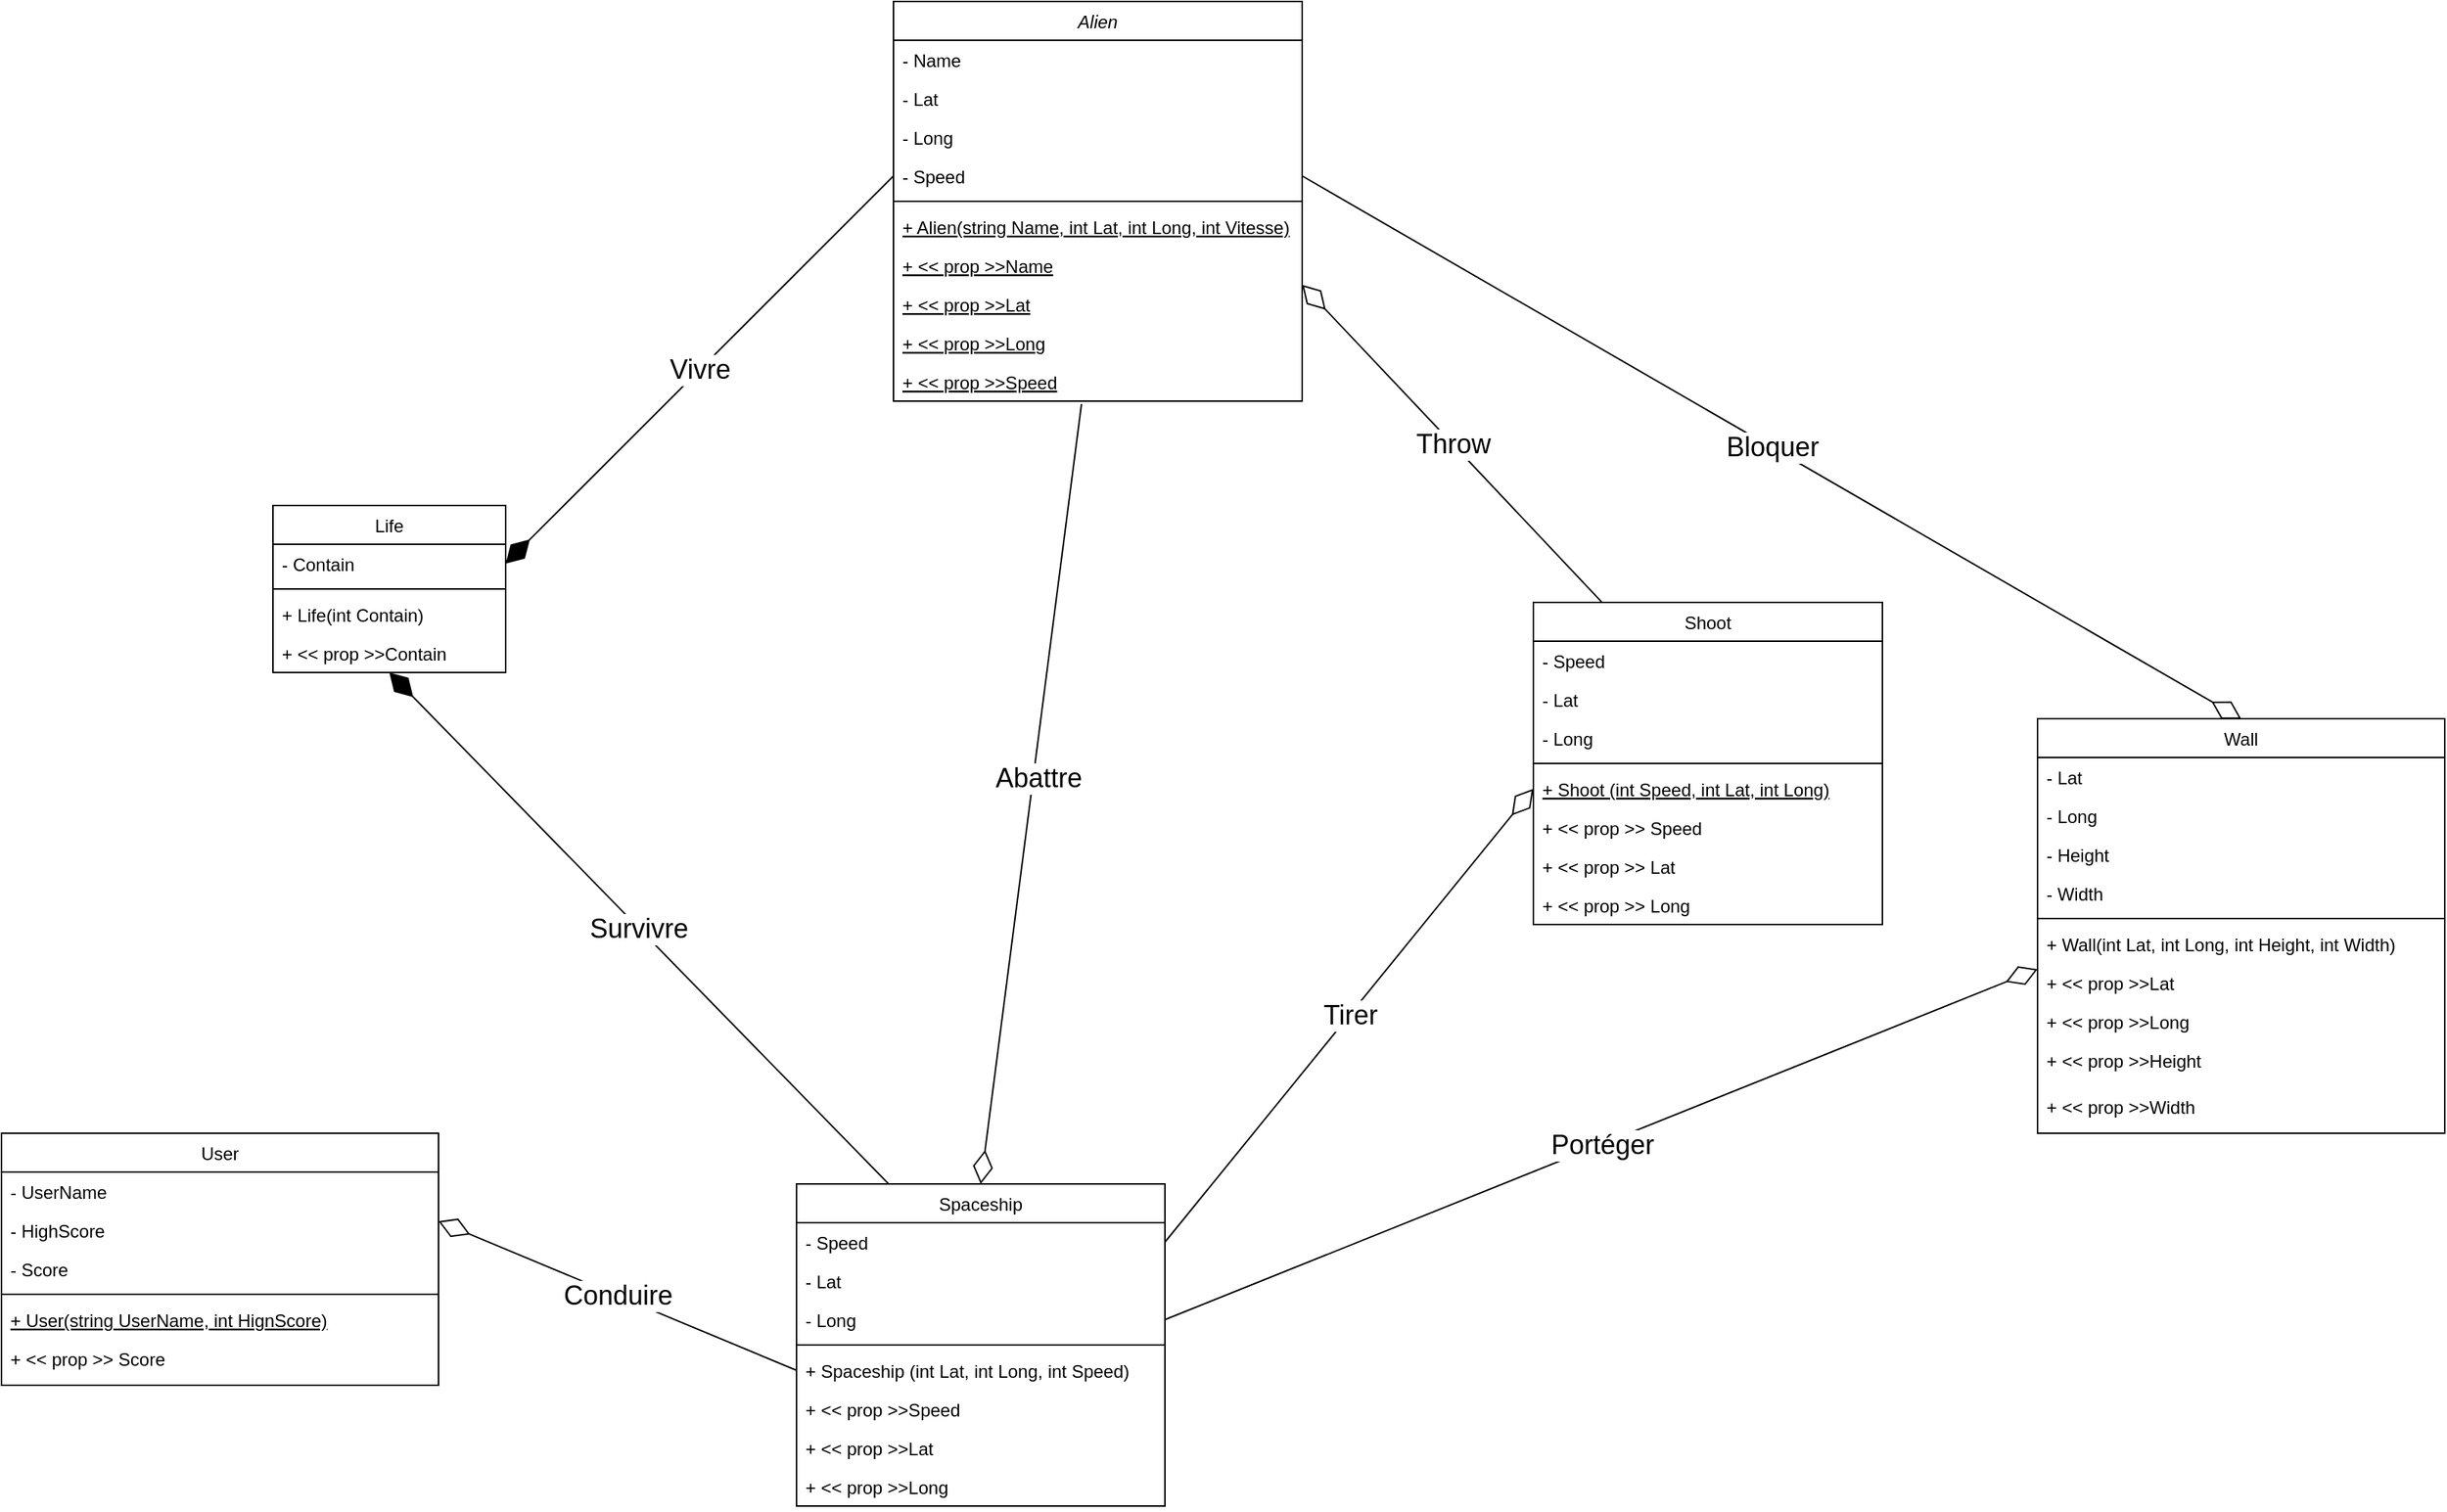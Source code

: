 <mxfile version="20.4.0" type="device"><diagram id="C5RBs43oDa-KdzZeNtuy" name="Page-1"><mxGraphModel dx="4117" dy="993" grid="1" gridSize="13" guides="1" tooltips="1" connect="1" arrows="1" fold="1" page="1" pageScale="1" pageWidth="2339" pageHeight="3300" math="0" shadow="0"><root><mxCell id="WIyWlLk6GJQsqaUBKTNV-0"/><mxCell id="WIyWlLk6GJQsqaUBKTNV-1" parent="WIyWlLk6GJQsqaUBKTNV-0"/><mxCell id="zkfFHV4jXpPFQw0GAbJ--0" value="Alien" style="swimlane;fontStyle=2;align=center;verticalAlign=top;childLayout=stackLayout;horizontal=1;startSize=26;horizontalStack=0;resizeParent=1;resizeLast=0;collapsible=1;marginBottom=0;rounded=0;shadow=0;strokeWidth=1;" parent="WIyWlLk6GJQsqaUBKTNV-1" vertex="1"><mxGeometry x="416" y="429" width="274" height="268" as="geometry"><mxRectangle x="230" y="140" width="160" height="26" as="alternateBounds"/></mxGeometry></mxCell><mxCell id="zkfFHV4jXpPFQw0GAbJ--1" value="- Name" style="text;align=left;verticalAlign=top;spacingLeft=4;spacingRight=4;overflow=hidden;rotatable=0;points=[[0,0.5],[1,0.5]];portConstraint=eastwest;" parent="zkfFHV4jXpPFQw0GAbJ--0" vertex="1"><mxGeometry y="26" width="274" height="26" as="geometry"/></mxCell><mxCell id="zkfFHV4jXpPFQw0GAbJ--2" value="- Lat" style="text;align=left;verticalAlign=top;spacingLeft=4;spacingRight=4;overflow=hidden;rotatable=0;points=[[0,0.5],[1,0.5]];portConstraint=eastwest;rounded=0;shadow=0;html=0;" parent="zkfFHV4jXpPFQw0GAbJ--0" vertex="1"><mxGeometry y="52" width="274" height="26" as="geometry"/></mxCell><mxCell id="zkfFHV4jXpPFQw0GAbJ--3" value="- Long" style="text;align=left;verticalAlign=top;spacingLeft=4;spacingRight=4;overflow=hidden;rotatable=0;points=[[0,0.5],[1,0.5]];portConstraint=eastwest;rounded=0;shadow=0;html=0;" parent="zkfFHV4jXpPFQw0GAbJ--0" vertex="1"><mxGeometry y="78" width="274" height="26" as="geometry"/></mxCell><mxCell id="cAzhCFdR-4WVPl4lDQga-0" value="- Speed" style="text;align=left;verticalAlign=top;spacingLeft=4;spacingRight=4;overflow=hidden;rotatable=0;points=[[0,0.5],[1,0.5]];portConstraint=eastwest;rounded=0;shadow=0;html=0;" parent="zkfFHV4jXpPFQw0GAbJ--0" vertex="1"><mxGeometry y="104" width="274" height="26" as="geometry"/></mxCell><mxCell id="zkfFHV4jXpPFQw0GAbJ--4" value="" style="line;html=1;strokeWidth=1;align=left;verticalAlign=middle;spacingTop=-1;spacingLeft=3;spacingRight=3;rotatable=0;labelPosition=right;points=[];portConstraint=eastwest;" parent="zkfFHV4jXpPFQw0GAbJ--0" vertex="1"><mxGeometry y="130" width="274" height="8" as="geometry"/></mxCell><mxCell id="cAzhCFdR-4WVPl4lDQga-2" value="+ Alien(string Name, int Lat, int Long, int Vitesse)" style="text;align=left;verticalAlign=top;spacingLeft=4;spacingRight=4;overflow=hidden;rotatable=0;points=[[0,0.5],[1,0.5]];portConstraint=eastwest;fontStyle=4" parent="zkfFHV4jXpPFQw0GAbJ--0" vertex="1"><mxGeometry y="138" width="274" height="26" as="geometry"/></mxCell><mxCell id="cAzhCFdR-4WVPl4lDQga-4" value="+ &lt;&lt; prop &gt;&gt;Name" style="text;align=left;verticalAlign=top;spacingLeft=4;spacingRight=4;overflow=hidden;rotatable=0;points=[[0,0.5],[1,0.5]];portConstraint=eastwest;fontStyle=4" parent="zkfFHV4jXpPFQw0GAbJ--0" vertex="1"><mxGeometry y="164" width="274" height="26" as="geometry"/></mxCell><mxCell id="cAzhCFdR-4WVPl4lDQga-5" value="+ &lt;&lt; prop &gt;&gt;Lat" style="text;align=left;verticalAlign=top;spacingLeft=4;spacingRight=4;overflow=hidden;rotatable=0;points=[[0,0.5],[1,0.5]];portConstraint=eastwest;fontStyle=4" parent="zkfFHV4jXpPFQw0GAbJ--0" vertex="1"><mxGeometry y="190" width="274" height="26" as="geometry"/></mxCell><mxCell id="cAzhCFdR-4WVPl4lDQga-7" value="+ &lt;&lt; prop &gt;&gt;Long" style="text;align=left;verticalAlign=top;spacingLeft=4;spacingRight=4;overflow=hidden;rotatable=0;points=[[0,0.5],[1,0.5]];portConstraint=eastwest;fontStyle=4" parent="zkfFHV4jXpPFQw0GAbJ--0" vertex="1"><mxGeometry y="216" width="274" height="26" as="geometry"/></mxCell><mxCell id="cAzhCFdR-4WVPl4lDQga-8" value="+ &lt;&lt; prop &gt;&gt;Speed" style="text;align=left;verticalAlign=top;spacingLeft=4;spacingRight=4;overflow=hidden;rotatable=0;points=[[0,0.5],[1,0.5]];portConstraint=eastwest;fontStyle=4" parent="zkfFHV4jXpPFQw0GAbJ--0" vertex="1"><mxGeometry y="242" width="274" height="26" as="geometry"/></mxCell><mxCell id="QbuKeeOoVJTn9qkHl-sY-11" value="" style="endArrow=diamondThin;html=1;rounded=0;fontSize=18;exitX=0.201;exitY=0.005;exitDx=0;exitDy=0;entryX=0;entryY=0.5;entryDx=0;entryDy=0;endFill=0;startArrow=none;startFill=0;endSize=20;startSize=20;exitPerimeter=0;" parent="zkfFHV4jXpPFQw0GAbJ--0" source="QbuKeeOoVJTn9qkHl-sY-0" edge="1"><mxGeometry relative="1" as="geometry"><mxPoint x="27" y="494" as="sourcePoint"/><mxPoint x="274" y="190" as="targetPoint"/><Array as="points"><mxPoint x="377" y="299"/></Array></mxGeometry></mxCell><mxCell id="QbuKeeOoVJTn9qkHl-sY-12" value="Throw" style="edgeLabel;resizable=0;html=1;align=center;verticalAlign=middle;fontSize=18;" parent="QbuKeeOoVJTn9qkHl-sY-11" connectable="0" vertex="1"><mxGeometry relative="1" as="geometry"/></mxCell><mxCell id="zkfFHV4jXpPFQw0GAbJ--6" value="User" style="swimlane;fontStyle=0;align=center;verticalAlign=top;childLayout=stackLayout;horizontal=1;startSize=26;horizontalStack=0;resizeParent=1;resizeLast=0;collapsible=1;marginBottom=0;rounded=0;shadow=0;strokeWidth=1;" parent="WIyWlLk6GJQsqaUBKTNV-1" vertex="1"><mxGeometry x="-182" y="1188" width="293" height="169" as="geometry"><mxRectangle x="130" y="380" width="160" height="26" as="alternateBounds"/></mxGeometry></mxCell><mxCell id="zkfFHV4jXpPFQw0GAbJ--7" value="- UserName" style="text;align=left;verticalAlign=top;spacingLeft=4;spacingRight=4;overflow=hidden;rotatable=0;points=[[0,0.5],[1,0.5]];portConstraint=eastwest;" parent="zkfFHV4jXpPFQw0GAbJ--6" vertex="1"><mxGeometry y="26" width="293" height="26" as="geometry"/></mxCell><mxCell id="zkfFHV4jXpPFQw0GAbJ--8" value="- HighScore" style="text;align=left;verticalAlign=top;spacingLeft=4;spacingRight=4;overflow=hidden;rotatable=0;points=[[0,0.5],[1,0.5]];portConstraint=eastwest;rounded=0;shadow=0;html=0;" parent="zkfFHV4jXpPFQw0GAbJ--6" vertex="1"><mxGeometry y="52" width="293" height="26" as="geometry"/></mxCell><mxCell id="cAzhCFdR-4WVPl4lDQga-42" value="- Score" style="text;align=left;verticalAlign=top;spacingLeft=4;spacingRight=4;overflow=hidden;rotatable=0;points=[[0,0.5],[1,0.5]];portConstraint=eastwest;rounded=0;shadow=0;html=0;" parent="zkfFHV4jXpPFQw0GAbJ--6" vertex="1"><mxGeometry y="78" width="293" height="26" as="geometry"/></mxCell><mxCell id="zkfFHV4jXpPFQw0GAbJ--9" value="" style="line;html=1;strokeWidth=1;align=left;verticalAlign=middle;spacingTop=-1;spacingLeft=3;spacingRight=3;rotatable=0;labelPosition=right;points=[];portConstraint=eastwest;" parent="zkfFHV4jXpPFQw0GAbJ--6" vertex="1"><mxGeometry y="104" width="293" height="8" as="geometry"/></mxCell><mxCell id="zkfFHV4jXpPFQw0GAbJ--10" value="+ User(string UserName, int HignScore)" style="text;align=left;verticalAlign=top;spacingLeft=4;spacingRight=4;overflow=hidden;rotatable=0;points=[[0,0.5],[1,0.5]];portConstraint=eastwest;fontStyle=4" parent="zkfFHV4jXpPFQw0GAbJ--6" vertex="1"><mxGeometry y="112" width="293" height="26" as="geometry"/></mxCell><mxCell id="zkfFHV4jXpPFQw0GAbJ--11" value="+ &lt;&lt; prop &gt;&gt; Score" style="text;align=left;verticalAlign=top;spacingLeft=4;spacingRight=4;overflow=hidden;rotatable=0;points=[[0,0.5],[1,0.5]];portConstraint=eastwest;" parent="zkfFHV4jXpPFQw0GAbJ--6" vertex="1"><mxGeometry y="138" width="293" height="26" as="geometry"/></mxCell><mxCell id="zkfFHV4jXpPFQw0GAbJ--17" value="Spaceship" style="swimlane;fontStyle=0;align=center;verticalAlign=top;childLayout=stackLayout;horizontal=1;startSize=26;horizontalStack=0;resizeParent=1;resizeLast=0;collapsible=1;marginBottom=0;rounded=0;shadow=0;strokeWidth=1;" parent="WIyWlLk6GJQsqaUBKTNV-1" vertex="1"><mxGeometry x="351" y="1222" width="247" height="216" as="geometry"><mxRectangle x="550" y="140" width="160" height="26" as="alternateBounds"/></mxGeometry></mxCell><mxCell id="zkfFHV4jXpPFQw0GAbJ--18" value="- Speed" style="text;align=left;verticalAlign=top;spacingLeft=4;spacingRight=4;overflow=hidden;rotatable=0;points=[[0,0.5],[1,0.5]];portConstraint=eastwest;" parent="zkfFHV4jXpPFQw0GAbJ--17" vertex="1"><mxGeometry y="26" width="247" height="26" as="geometry"/></mxCell><mxCell id="zkfFHV4jXpPFQw0GAbJ--20" value="- Lat" style="text;align=left;verticalAlign=top;spacingLeft=4;spacingRight=4;overflow=hidden;rotatable=0;points=[[0,0.5],[1,0.5]];portConstraint=eastwest;rounded=0;shadow=0;html=0;" parent="zkfFHV4jXpPFQw0GAbJ--17" vertex="1"><mxGeometry y="52" width="247" height="26" as="geometry"/></mxCell><mxCell id="zkfFHV4jXpPFQw0GAbJ--21" value="- Long" style="text;align=left;verticalAlign=top;spacingLeft=4;spacingRight=4;overflow=hidden;rotatable=0;points=[[0,0.5],[1,0.5]];portConstraint=eastwest;rounded=0;shadow=0;html=0;" parent="zkfFHV4jXpPFQw0GAbJ--17" vertex="1"><mxGeometry y="78" width="247" height="26" as="geometry"/></mxCell><mxCell id="zkfFHV4jXpPFQw0GAbJ--23" value="" style="line;html=1;strokeWidth=1;align=left;verticalAlign=middle;spacingTop=-1;spacingLeft=3;spacingRight=3;rotatable=0;labelPosition=right;points=[];portConstraint=eastwest;" parent="zkfFHV4jXpPFQw0GAbJ--17" vertex="1"><mxGeometry y="104" width="247" height="8" as="geometry"/></mxCell><mxCell id="zkfFHV4jXpPFQw0GAbJ--24" value="+ Spaceship (int Lat, int Long, int Speed)" style="text;align=left;verticalAlign=top;spacingLeft=4;spacingRight=4;overflow=hidden;rotatable=0;points=[[0,0.5],[1,0.5]];portConstraint=eastwest;" parent="zkfFHV4jXpPFQw0GAbJ--17" vertex="1"><mxGeometry y="112" width="247" height="26" as="geometry"/></mxCell><mxCell id="cAzhCFdR-4WVPl4lDQga-45" value="+ &lt;&lt; prop &gt;&gt;Speed" style="text;align=left;verticalAlign=top;spacingLeft=4;spacingRight=4;overflow=hidden;rotatable=0;points=[[0,0.5],[1,0.5]];portConstraint=eastwest;" parent="zkfFHV4jXpPFQw0GAbJ--17" vertex="1"><mxGeometry y="138" width="247" height="26" as="geometry"/></mxCell><mxCell id="zkfFHV4jXpPFQw0GAbJ--25" value="+ &lt;&lt; prop &gt;&gt;Lat" style="text;align=left;verticalAlign=top;spacingLeft=4;spacingRight=4;overflow=hidden;rotatable=0;points=[[0,0.5],[1,0.5]];portConstraint=eastwest;" parent="zkfFHV4jXpPFQw0GAbJ--17" vertex="1"><mxGeometry y="164" width="247" height="26" as="geometry"/></mxCell><mxCell id="cAzhCFdR-4WVPl4lDQga-10" value="+ &lt;&lt; prop &gt;&gt;Long" style="text;align=left;verticalAlign=top;spacingLeft=4;spacingRight=4;overflow=hidden;rotatable=0;points=[[0,0.5],[1,0.5]];portConstraint=eastwest;" parent="zkfFHV4jXpPFQw0GAbJ--17" vertex="1"><mxGeometry y="190" width="247" height="26" as="geometry"/></mxCell><mxCell id="cAzhCFdR-4WVPl4lDQga-14" value="Life" style="swimlane;fontStyle=0;align=center;verticalAlign=top;childLayout=stackLayout;horizontal=1;startSize=26;horizontalStack=0;resizeParent=1;resizeLast=0;collapsible=1;marginBottom=0;rounded=0;shadow=0;strokeWidth=1;" parent="WIyWlLk6GJQsqaUBKTNV-1" vertex="1"><mxGeometry y="767" width="156" height="112" as="geometry"><mxRectangle x="550" y="140" width="160" height="26" as="alternateBounds"/></mxGeometry></mxCell><mxCell id="cAzhCFdR-4WVPl4lDQga-15" value="- Contain" style="text;align=left;verticalAlign=top;spacingLeft=4;spacingRight=4;overflow=hidden;rotatable=0;points=[[0,0.5],[1,0.5]];portConstraint=eastwest;" parent="cAzhCFdR-4WVPl4lDQga-14" vertex="1"><mxGeometry y="26" width="156" height="26" as="geometry"/></mxCell><mxCell id="cAzhCFdR-4WVPl4lDQga-19" value="" style="line;html=1;strokeWidth=1;align=left;verticalAlign=middle;spacingTop=-1;spacingLeft=3;spacingRight=3;rotatable=0;labelPosition=right;points=[];portConstraint=eastwest;" parent="cAzhCFdR-4WVPl4lDQga-14" vertex="1"><mxGeometry y="52" width="156" height="8" as="geometry"/></mxCell><mxCell id="cAzhCFdR-4WVPl4lDQga-20" value="+ Life(int Contain)" style="text;align=left;verticalAlign=top;spacingLeft=4;spacingRight=4;overflow=hidden;rotatable=0;points=[[0,0.5],[1,0.5]];portConstraint=eastwest;" parent="cAzhCFdR-4WVPl4lDQga-14" vertex="1"><mxGeometry y="60" width="156" height="26" as="geometry"/></mxCell><mxCell id="cAzhCFdR-4WVPl4lDQga-68" value="+ &lt;&lt; prop &gt;&gt;Contain" style="text;align=left;verticalAlign=top;spacingLeft=4;spacingRight=4;overflow=hidden;rotatable=0;points=[[0,0.5],[1,0.5]];portConstraint=eastwest;" parent="cAzhCFdR-4WVPl4lDQga-14" vertex="1"><mxGeometry y="86" width="156" height="26" as="geometry"/></mxCell><mxCell id="cAzhCFdR-4WVPl4lDQga-25" value="Wall" style="swimlane;fontStyle=0;align=center;verticalAlign=top;childLayout=stackLayout;horizontal=1;startSize=26;horizontalStack=0;resizeParent=1;resizeLast=0;collapsible=1;marginBottom=0;rounded=0;shadow=0;strokeWidth=1;" parent="WIyWlLk6GJQsqaUBKTNV-1" vertex="1"><mxGeometry x="1183" y="910" width="273" height="278" as="geometry"><mxRectangle x="550" y="140" width="160" height="26" as="alternateBounds"/></mxGeometry></mxCell><mxCell id="cAzhCFdR-4WVPl4lDQga-26" value="- Lat" style="text;align=left;verticalAlign=top;spacingLeft=4;spacingRight=4;overflow=hidden;rotatable=0;points=[[0,0.5],[1,0.5]];portConstraint=eastwest;" parent="cAzhCFdR-4WVPl4lDQga-25" vertex="1"><mxGeometry y="26" width="273" height="26" as="geometry"/></mxCell><mxCell id="cAzhCFdR-4WVPl4lDQga-27" value="- Long" style="text;align=left;verticalAlign=top;spacingLeft=4;spacingRight=4;overflow=hidden;rotatable=0;points=[[0,0.5],[1,0.5]];portConstraint=eastwest;rounded=0;shadow=0;html=0;" parent="cAzhCFdR-4WVPl4lDQga-25" vertex="1"><mxGeometry y="52" width="273" height="26" as="geometry"/></mxCell><mxCell id="cAzhCFdR-4WVPl4lDQga-43" value="- Height" style="text;align=left;verticalAlign=top;spacingLeft=4;spacingRight=4;overflow=hidden;rotatable=0;points=[[0,0.5],[1,0.5]];portConstraint=eastwest;rounded=0;shadow=0;html=0;" parent="cAzhCFdR-4WVPl4lDQga-25" vertex="1"><mxGeometry y="78" width="273" height="26" as="geometry"/></mxCell><mxCell id="cAzhCFdR-4WVPl4lDQga-44" value="- Width" style="text;align=left;verticalAlign=top;spacingLeft=4;spacingRight=4;overflow=hidden;rotatable=0;points=[[0,0.5],[1,0.5]];portConstraint=eastwest;rounded=0;shadow=0;html=0;" parent="cAzhCFdR-4WVPl4lDQga-25" vertex="1"><mxGeometry y="104" width="273" height="26" as="geometry"/></mxCell><mxCell id="cAzhCFdR-4WVPl4lDQga-30" value="" style="line;html=1;strokeWidth=1;align=left;verticalAlign=middle;spacingTop=-1;spacingLeft=3;spacingRight=3;rotatable=0;labelPosition=right;points=[];portConstraint=eastwest;" parent="cAzhCFdR-4WVPl4lDQga-25" vertex="1"><mxGeometry y="130" width="273" height="8" as="geometry"/></mxCell><mxCell id="cAzhCFdR-4WVPl4lDQga-31" value="+ Wall(int Lat, int Long, int Height, int Width)" style="text;align=left;verticalAlign=top;spacingLeft=4;spacingRight=4;overflow=hidden;rotatable=0;points=[[0,0.5],[1,0.5]];portConstraint=eastwest;" parent="cAzhCFdR-4WVPl4lDQga-25" vertex="1"><mxGeometry y="138" width="273" height="26" as="geometry"/></mxCell><mxCell id="cAzhCFdR-4WVPl4lDQga-32" value="+ &lt;&lt; prop &gt;&gt;Lat" style="text;align=left;verticalAlign=top;spacingLeft=4;spacingRight=4;overflow=hidden;rotatable=0;points=[[0,0.5],[1,0.5]];portConstraint=eastwest;" parent="cAzhCFdR-4WVPl4lDQga-25" vertex="1"><mxGeometry y="164" width="273" height="26" as="geometry"/></mxCell><mxCell id="cAzhCFdR-4WVPl4lDQga-33" value="+ &lt;&lt; prop &gt;&gt;Long" style="text;align=left;verticalAlign=top;spacingLeft=4;spacingRight=4;overflow=hidden;rotatable=0;points=[[0,0.5],[1,0.5]];portConstraint=eastwest;" parent="cAzhCFdR-4WVPl4lDQga-25" vertex="1"><mxGeometry y="190" width="273" height="26" as="geometry"/></mxCell><mxCell id="cAzhCFdR-4WVPl4lDQga-34" value="+ &lt;&lt; prop &gt;&gt;Height" style="text;align=left;verticalAlign=top;spacingLeft=4;spacingRight=4;overflow=hidden;rotatable=0;points=[[0,0.5],[1,0.5]];portConstraint=eastwest;" parent="cAzhCFdR-4WVPl4lDQga-25" vertex="1"><mxGeometry y="216" width="273" height="31" as="geometry"/></mxCell><mxCell id="cAzhCFdR-4WVPl4lDQga-35" value="+ &lt;&lt; prop &gt;&gt;Width" style="text;align=left;verticalAlign=top;spacingLeft=4;spacingRight=4;overflow=hidden;rotatable=0;points=[[0,0.5],[1,0.5]];portConstraint=eastwest;" parent="cAzhCFdR-4WVPl4lDQga-25" vertex="1"><mxGeometry y="247" width="273" height="31" as="geometry"/></mxCell><mxCell id="cAzhCFdR-4WVPl4lDQga-53" value="Conduire" style="endArrow=diamondThin;html=1;rounded=0;fontSize=18;exitX=0;exitY=0.5;exitDx=0;exitDy=0;entryX=1;entryY=0.269;entryDx=0;entryDy=0;endFill=0;startArrow=none;startFill=0;endSize=20;startSize=20;entryPerimeter=0;" parent="WIyWlLk6GJQsqaUBKTNV-1" source="zkfFHV4jXpPFQw0GAbJ--24" target="zkfFHV4jXpPFQw0GAbJ--8" edge="1"><mxGeometry relative="1" as="geometry"><mxPoint x="211" y="1191" as="sourcePoint"/><mxPoint x="436" y="936" as="targetPoint"/></mxGeometry></mxCell><mxCell id="cAzhCFdR-4WVPl4lDQga-55" value="" style="endArrow=none;html=1;rounded=0;fontSize=18;exitX=0.5;exitY=0;exitDx=0;exitDy=0;entryX=1;entryY=0.5;entryDx=0;entryDy=0;endFill=0;startArrow=diamondThin;startFill=0;endSize=6;startSize=20;fontStyle=1" parent="WIyWlLk6GJQsqaUBKTNV-1" source="cAzhCFdR-4WVPl4lDQga-25" target="cAzhCFdR-4WVPl4lDQga-0" edge="1"><mxGeometry relative="1" as="geometry"><mxPoint x="790" y="793" as="sourcePoint"/><mxPoint x="1015" y="538" as="targetPoint"/></mxGeometry></mxCell><mxCell id="cAzhCFdR-4WVPl4lDQga-56" value="Bloquer" style="edgeLabel;resizable=0;html=1;align=center;verticalAlign=middle;fontSize=18;" parent="cAzhCFdR-4WVPl4lDQga-55" connectable="0" vertex="1"><mxGeometry relative="1" as="geometry"/></mxCell><mxCell id="cAzhCFdR-4WVPl4lDQga-59" value="Abattre" style="endArrow=none;html=1;rounded=0;fontSize=18;exitX=0.5;exitY=0;exitDx=0;exitDy=0;entryX=0.46;entryY=1.077;entryDx=0;entryDy=0;endFill=0;startArrow=diamondThin;startFill=0;endSize=6;startSize=20;entryPerimeter=0;" parent="WIyWlLk6GJQsqaUBKTNV-1" source="zkfFHV4jXpPFQw0GAbJ--17" target="cAzhCFdR-4WVPl4lDQga-8" edge="1"><mxGeometry x="0.043" y="-3" relative="1" as="geometry"><mxPoint x="598" y="939" as="sourcePoint"/><mxPoint x="823" y="684" as="targetPoint"/><mxPoint as="offset"/></mxGeometry></mxCell><mxCell id="cAzhCFdR-4WVPl4lDQga-60" value="&lt;br&gt;" style="edgeLabel;resizable=0;html=1;align=center;verticalAlign=middle;fontSize=18;" parent="cAzhCFdR-4WVPl4lDQga-59" connectable="0" vertex="1"><mxGeometry relative="1" as="geometry"/></mxCell><mxCell id="cAzhCFdR-4WVPl4lDQga-61" value="Vivre" style="endArrow=none;html=1;rounded=0;fontSize=18;exitX=1;exitY=0.5;exitDx=0;exitDy=0;entryX=0;entryY=0.5;entryDx=0;entryDy=0;endFill=0;startArrow=diamondThin;startFill=1;endSize=6;startSize=20;" parent="WIyWlLk6GJQsqaUBKTNV-1" source="cAzhCFdR-4WVPl4lDQga-15" target="cAzhCFdR-4WVPl4lDQga-0" edge="1"><mxGeometry relative="1" as="geometry"><mxPoint x="464" y="788" as="sourcePoint"/><mxPoint x="689" y="533" as="targetPoint"/></mxGeometry></mxCell><mxCell id="cAzhCFdR-4WVPl4lDQga-63" value="Survivre" style="endArrow=diamondThin;html=1;rounded=0;fontSize=18;exitX=0.25;exitY=0;exitDx=0;exitDy=0;entryX=0.5;entryY=1;entryDx=0;entryDy=0;endFill=1;startArrow=none;startFill=0;endSize=20;startSize=20;" parent="WIyWlLk6GJQsqaUBKTNV-1" source="zkfFHV4jXpPFQw0GAbJ--17" target="cAzhCFdR-4WVPl4lDQga-14" edge="1"><mxGeometry relative="1" as="geometry"><mxPoint x="172" y="983" as="sourcePoint"/><mxPoint x="397" y="728" as="targetPoint"/></mxGeometry></mxCell><mxCell id="cAzhCFdR-4WVPl4lDQga-66" value="" style="endArrow=diamondThin;html=1;rounded=0;fontSize=18;exitX=1;exitY=0.5;exitDx=0;exitDy=0;entryX=0;entryY=0.5;entryDx=0;entryDy=0;endFill=0;startArrow=none;startFill=0;endSize=20;startSize=20;" parent="WIyWlLk6GJQsqaUBKTNV-1" source="zkfFHV4jXpPFQw0GAbJ--21" edge="1"><mxGeometry relative="1" as="geometry"><mxPoint x="897" y="1083" as="sourcePoint"/><mxPoint x="1183" y="1078" as="targetPoint"/></mxGeometry></mxCell><mxCell id="cAzhCFdR-4WVPl4lDQga-67" value="Portéger" style="edgeLabel;resizable=0;html=1;align=center;verticalAlign=middle;fontSize=18;" parent="cAzhCFdR-4WVPl4lDQga-66" connectable="0" vertex="1"><mxGeometry relative="1" as="geometry"/></mxCell><mxCell id="QbuKeeOoVJTn9qkHl-sY-0" value="Shoot" style="swimlane;fontStyle=0;align=center;verticalAlign=top;childLayout=stackLayout;horizontal=1;startSize=26;horizontalStack=0;resizeParent=1;resizeLast=0;collapsible=1;marginBottom=0;rounded=0;shadow=0;strokeWidth=1;" parent="WIyWlLk6GJQsqaUBKTNV-1" vertex="1"><mxGeometry x="845" y="832" width="234" height="216" as="geometry"><mxRectangle x="130" y="380" width="160" height="26" as="alternateBounds"/></mxGeometry></mxCell><mxCell id="QbuKeeOoVJTn9qkHl-sY-1" value="- Speed " style="text;align=left;verticalAlign=top;spacingLeft=4;spacingRight=4;overflow=hidden;rotatable=0;points=[[0,0.5],[1,0.5]];portConstraint=eastwest;" parent="QbuKeeOoVJTn9qkHl-sY-0" vertex="1"><mxGeometry y="26" width="234" height="26" as="geometry"/></mxCell><mxCell id="QbuKeeOoVJTn9qkHl-sY-2" value="- Lat" style="text;align=left;verticalAlign=top;spacingLeft=4;spacingRight=4;overflow=hidden;rotatable=0;points=[[0,0.5],[1,0.5]];portConstraint=eastwest;rounded=0;shadow=0;html=0;" parent="QbuKeeOoVJTn9qkHl-sY-0" vertex="1"><mxGeometry y="52" width="234" height="26" as="geometry"/></mxCell><mxCell id="QbuKeeOoVJTn9qkHl-sY-3" value="- Long" style="text;align=left;verticalAlign=top;spacingLeft=4;spacingRight=4;overflow=hidden;rotatable=0;points=[[0,0.5],[1,0.5]];portConstraint=eastwest;rounded=0;shadow=0;html=0;" parent="QbuKeeOoVJTn9qkHl-sY-0" vertex="1"><mxGeometry y="78" width="234" height="26" as="geometry"/></mxCell><mxCell id="QbuKeeOoVJTn9qkHl-sY-4" value="" style="line;html=1;strokeWidth=1;align=left;verticalAlign=middle;spacingTop=-1;spacingLeft=3;spacingRight=3;rotatable=0;labelPosition=right;points=[];portConstraint=eastwest;" parent="QbuKeeOoVJTn9qkHl-sY-0" vertex="1"><mxGeometry y="104" width="234" height="8" as="geometry"/></mxCell><mxCell id="QbuKeeOoVJTn9qkHl-sY-5" value="+ Shoot (int Speed, int Lat, int Long)" style="text;align=left;verticalAlign=top;spacingLeft=4;spacingRight=4;overflow=hidden;rotatable=0;points=[[0,0.5],[1,0.5]];portConstraint=eastwest;fontStyle=4" parent="QbuKeeOoVJTn9qkHl-sY-0" vertex="1"><mxGeometry y="112" width="234" height="26" as="geometry"/></mxCell><mxCell id="QbuKeeOoVJTn9qkHl-sY-6" value="+ &lt;&lt; prop &gt;&gt; Speed" style="text;align=left;verticalAlign=top;spacingLeft=4;spacingRight=4;overflow=hidden;rotatable=0;points=[[0,0.5],[1,0.5]];portConstraint=eastwest;" parent="QbuKeeOoVJTn9qkHl-sY-0" vertex="1"><mxGeometry y="138" width="234" height="26" as="geometry"/></mxCell><mxCell id="QbuKeeOoVJTn9qkHl-sY-7" value="+ &lt;&lt; prop &gt;&gt; Lat" style="text;align=left;verticalAlign=top;spacingLeft=4;spacingRight=4;overflow=hidden;rotatable=0;points=[[0,0.5],[1,0.5]];portConstraint=eastwest;" parent="QbuKeeOoVJTn9qkHl-sY-0" vertex="1"><mxGeometry y="164" width="234" height="26" as="geometry"/></mxCell><mxCell id="QbuKeeOoVJTn9qkHl-sY-8" value="+ &lt;&lt; prop &gt;&gt; Long" style="text;align=left;verticalAlign=top;spacingLeft=4;spacingRight=4;overflow=hidden;rotatable=0;points=[[0,0.5],[1,0.5]];portConstraint=eastwest;" parent="QbuKeeOoVJTn9qkHl-sY-0" vertex="1"><mxGeometry y="190" width="234" height="26" as="geometry"/></mxCell><mxCell id="QbuKeeOoVJTn9qkHl-sY-9" value="" style="endArrow=diamondThin;html=1;rounded=0;fontSize=18;exitX=1;exitY=0.5;exitDx=0;exitDy=0;entryX=0;entryY=0.5;entryDx=0;entryDy=0;endFill=0;startArrow=none;startFill=0;endSize=20;startSize=20;" parent="WIyWlLk6GJQsqaUBKTNV-1" source="zkfFHV4jXpPFQw0GAbJ--18" target="QbuKeeOoVJTn9qkHl-sY-5" edge="1"><mxGeometry relative="1" as="geometry"><mxPoint x="611" y="1326" as="sourcePoint"/><mxPoint x="1196" y="1091" as="targetPoint"/></mxGeometry></mxCell><mxCell id="QbuKeeOoVJTn9qkHl-sY-10" value="Tirer" style="edgeLabel;resizable=0;html=1;align=center;verticalAlign=middle;fontSize=18;" parent="QbuKeeOoVJTn9qkHl-sY-9" connectable="0" vertex="1"><mxGeometry relative="1" as="geometry"/></mxCell></root></mxGraphModel></diagram></mxfile>